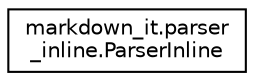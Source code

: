 digraph "Graphical Class Hierarchy"
{
 // LATEX_PDF_SIZE
  edge [fontname="Helvetica",fontsize="10",labelfontname="Helvetica",labelfontsize="10"];
  node [fontname="Helvetica",fontsize="10",shape=record];
  rankdir="LR";
  Node0 [label="markdown_it.parser\l_inline.ParserInline",height=0.2,width=0.4,color="black", fillcolor="white", style="filled",URL="$classmarkdown__it_1_1parser__inline_1_1ParserInline.html",tooltip=" "];
}
